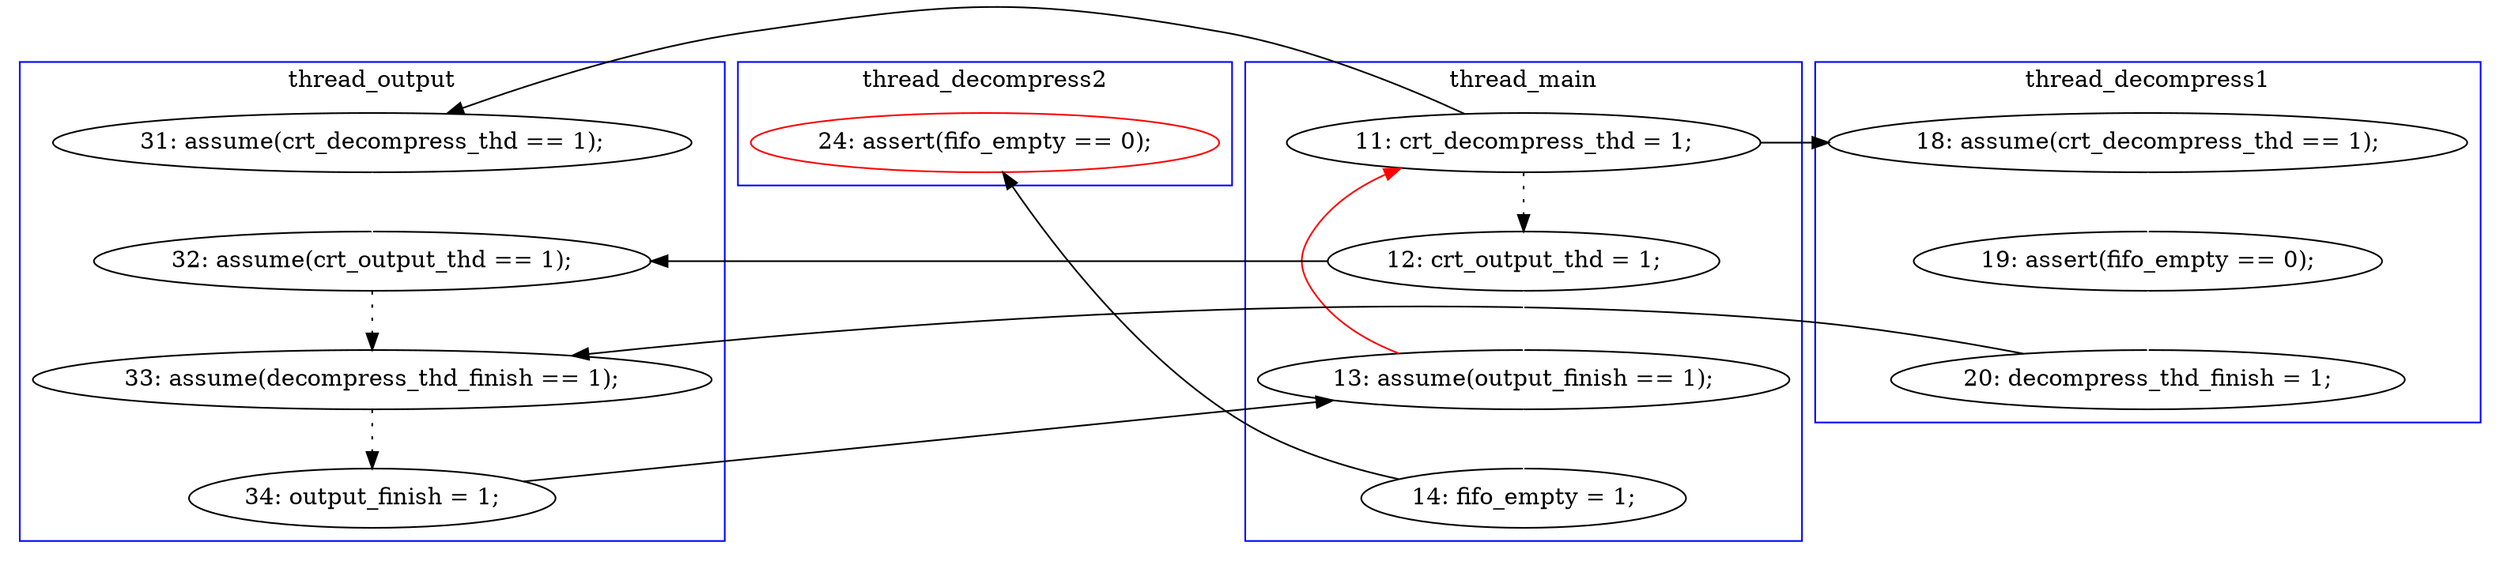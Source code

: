 digraph Counterexample {
	12 -> 14 [color = white, style = solid]
	20 -> 23 [color = black, style = solid, constraint = false]
	25 -> 32 [color = black, style = solid, constraint = false]
	16 -> 17 [color = white, style = solid]
	9 -> 10 [color = black, style = dotted]
	19 -> 20 [color = black, style = dotted]
	23 -> 9 [color = red, style = solid, constraint = false]
	15 -> 16 [color = white, style = solid]
	23 -> 25 [color = white, style = solid]
	17 -> 19 [color = black, style = solid, constraint = false]
	10 -> 23 [color = white, style = solid]
	9 -> 12 [color = black, style = solid, constraint = false]
	10 -> 14 [color = black, style = solid, constraint = false]
	14 -> 19 [color = black, style = dotted]
	9 -> 15 [color = black, style = solid, constraint = false]
	subgraph cluster3 {
		label = thread_decompress2
		color = blue
		32  [label = "24: assert(fifo_empty == 0);", color = red]
	}
	subgraph cluster1 {
		label = thread_main
		color = blue
		23  [label = "13: assume(output_finish == 1);"]
		9  [label = "11: crt_decompress_thd = 1;"]
		10  [label = "12: crt_output_thd = 1;"]
		25  [label = "14: fifo_empty = 1;"]
	}
	subgraph cluster2 {
		label = thread_decompress1
		color = blue
		15  [label = "18: assume(crt_decompress_thd == 1);"]
		16  [label = "19: assert(fifo_empty == 0);"]
		17  [label = "20: decompress_thd_finish = 1;"]
	}
	subgraph cluster4 {
		label = thread_output
		color = blue
		14  [label = "32: assume(crt_output_thd == 1);"]
		19  [label = "33: assume(decompress_thd_finish == 1);"]
		20  [label = "34: output_finish = 1;"]
		12  [label = "31: assume(crt_decompress_thd == 1);"]
	}
}